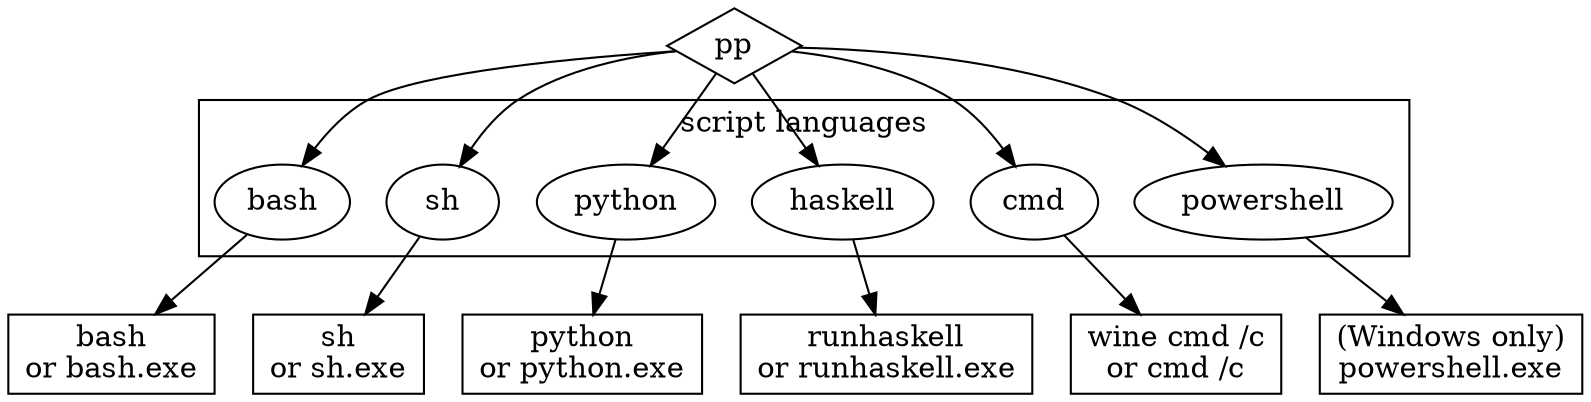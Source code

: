 
digraph {

    subgraph cluster_cmd {
        label = "script languages"
        bash sh python haskell cmd powershell
    }

    PP [shape=diamond label="pp"]
    bash sh cmd python haskell
    Bash [shape=box label="bash\nor bash.exe"]
    Sh [shape=box label="sh\nor sh.exe"]
    Python [shape=box label="python\nor python.exe"]
    Haskell [shape=box label="runhaskell\nor runhaskell.exe"]
    Cmd [shape=box label="wine cmd /c\nor cmd /c"]
    PowerShell [shape=box label="(Windows only)\npowershell.exe"]

    PP -> {bash sh python haskell cmd powershell}
    bash -> Bash
    sh -> Sh
    python -> Python
    haskell -> Haskell
    cmd -> Cmd
    powershell -> PowerShell
}


